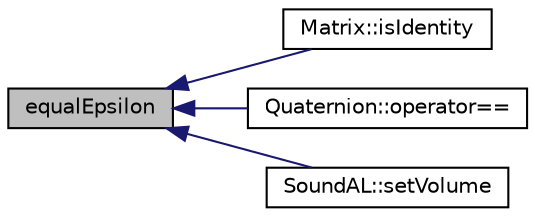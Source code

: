 digraph "equalEpsilon"
{
 // INTERACTIVE_SVG=YES
  edge [fontname="Helvetica",fontsize="10",labelfontname="Helvetica",labelfontsize="10"];
  node [fontname="Helvetica",fontsize="10",shape=record];
  rankdir="LR";
  Node1 [label="equalEpsilon",height=0.2,width=0.4,color="black", fillcolor="grey75", style="filled" fontcolor="black"];
  Node1 -> Node2 [dir="back",color="midnightblue",fontsize="10",style="solid",fontname="Helvetica"];
  Node2 [label="Matrix::isIdentity",height=0.2,width=0.4,color="black", fillcolor="white", style="filled",URL="$class_matrix.html#ae1c2332cd7da463bfcab55d3e122886f",tooltip="Is this matrix the identity matrix? "];
  Node1 -> Node3 [dir="back",color="midnightblue",fontsize="10",style="solid",fontname="Helvetica"];
  Node3 [label="Quaternion::operator==",height=0.2,width=0.4,color="black", fillcolor="white", style="filled",URL="$class_quaternion.html#ac753c725050060a9241623c6bf648d1f",tooltip="Compares q to this quaternion. "];
  Node1 -> Node4 [dir="back",color="midnightblue",fontsize="10",style="solid",fontname="Helvetica"];
  Node4 [label="SoundAL::setVolume",height=0.2,width=0.4,color="black", fillcolor="white", style="filled",URL="$class_sound_a_l.html#aed8335a83835666839459cfa37d13094",tooltip="Set the volume. "];
}
